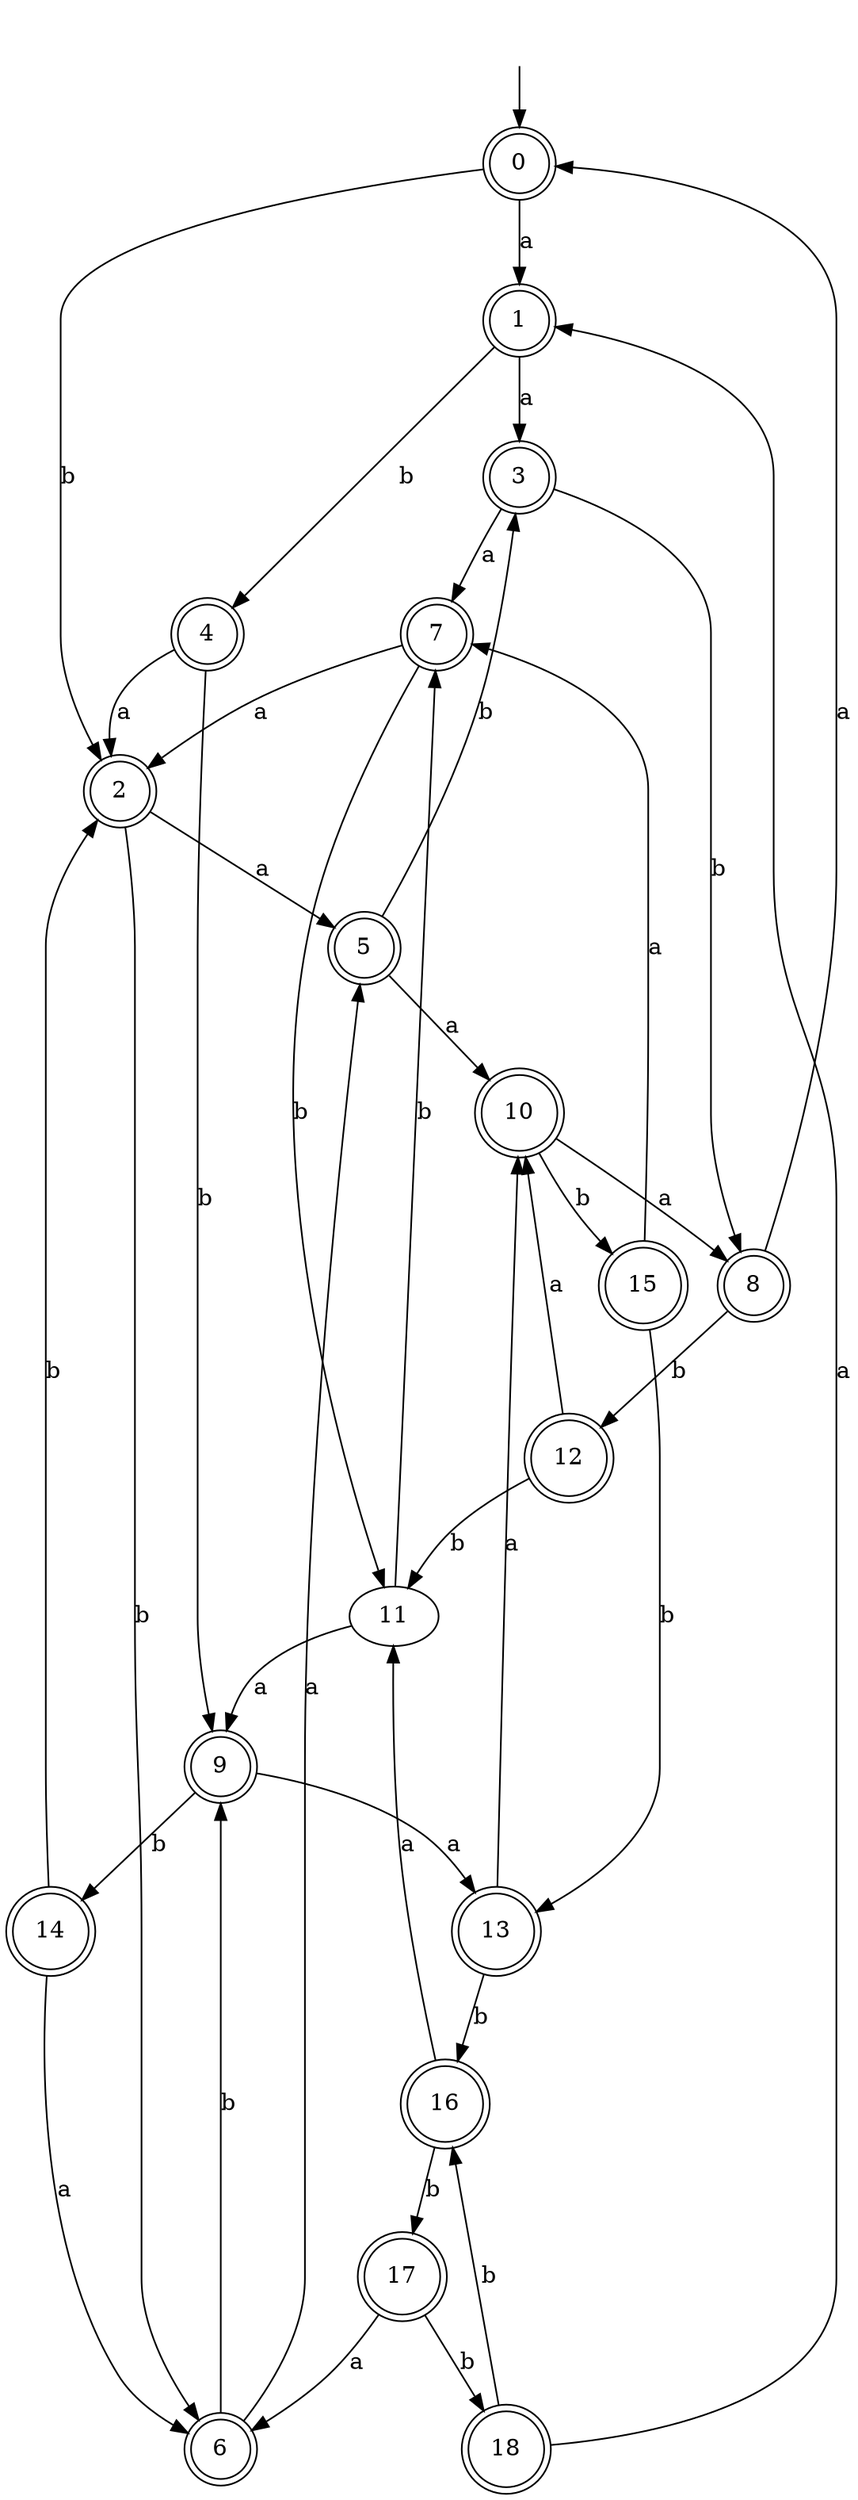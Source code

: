 digraph RandomDFA {
  __start0 [label="", shape=none];
  __start0 -> 0 [label=""];
  0 [shape=circle] [shape=doublecircle]
  0 -> 1 [label="a"]
  0 -> 2 [label="b"]
  1 [shape=doublecircle]
  1 -> 3 [label="a"]
  1 -> 4 [label="b"]
  2 [shape=doublecircle]
  2 -> 5 [label="a"]
  2 -> 6 [label="b"]
  3 [shape=doublecircle]
  3 -> 7 [label="a"]
  3 -> 8 [label="b"]
  4 [shape=doublecircle]
  4 -> 2 [label="a"]
  4 -> 9 [label="b"]
  5 [shape=doublecircle]
  5 -> 10 [label="a"]
  5 -> 3 [label="b"]
  6 [shape=doublecircle]
  6 -> 5 [label="a"]
  6 -> 9 [label="b"]
  7 [shape=doublecircle]
  7 -> 2 [label="a"]
  7 -> 11 [label="b"]
  8 [shape=doublecircle]
  8 -> 0 [label="a"]
  8 -> 12 [label="b"]
  9 [shape=doublecircle]
  9 -> 13 [label="a"]
  9 -> 14 [label="b"]
  10 [shape=doublecircle]
  10 -> 8 [label="a"]
  10 -> 15 [label="b"]
  11
  11 -> 9 [label="a"]
  11 -> 7 [label="b"]
  12 [shape=doublecircle]
  12 -> 10 [label="a"]
  12 -> 11 [label="b"]
  13 [shape=doublecircle]
  13 -> 10 [label="a"]
  13 -> 16 [label="b"]
  14 [shape=doublecircle]
  14 -> 6 [label="a"]
  14 -> 2 [label="b"]
  15 [shape=doublecircle]
  15 -> 7 [label="a"]
  15 -> 13 [label="b"]
  16 [shape=doublecircle]
  16 -> 11 [label="a"]
  16 -> 17 [label="b"]
  17 [shape=doublecircle]
  17 -> 6 [label="a"]
  17 -> 18 [label="b"]
  18 [shape=doublecircle]
  18 -> 1 [label="a"]
  18 -> 16 [label="b"]
}
